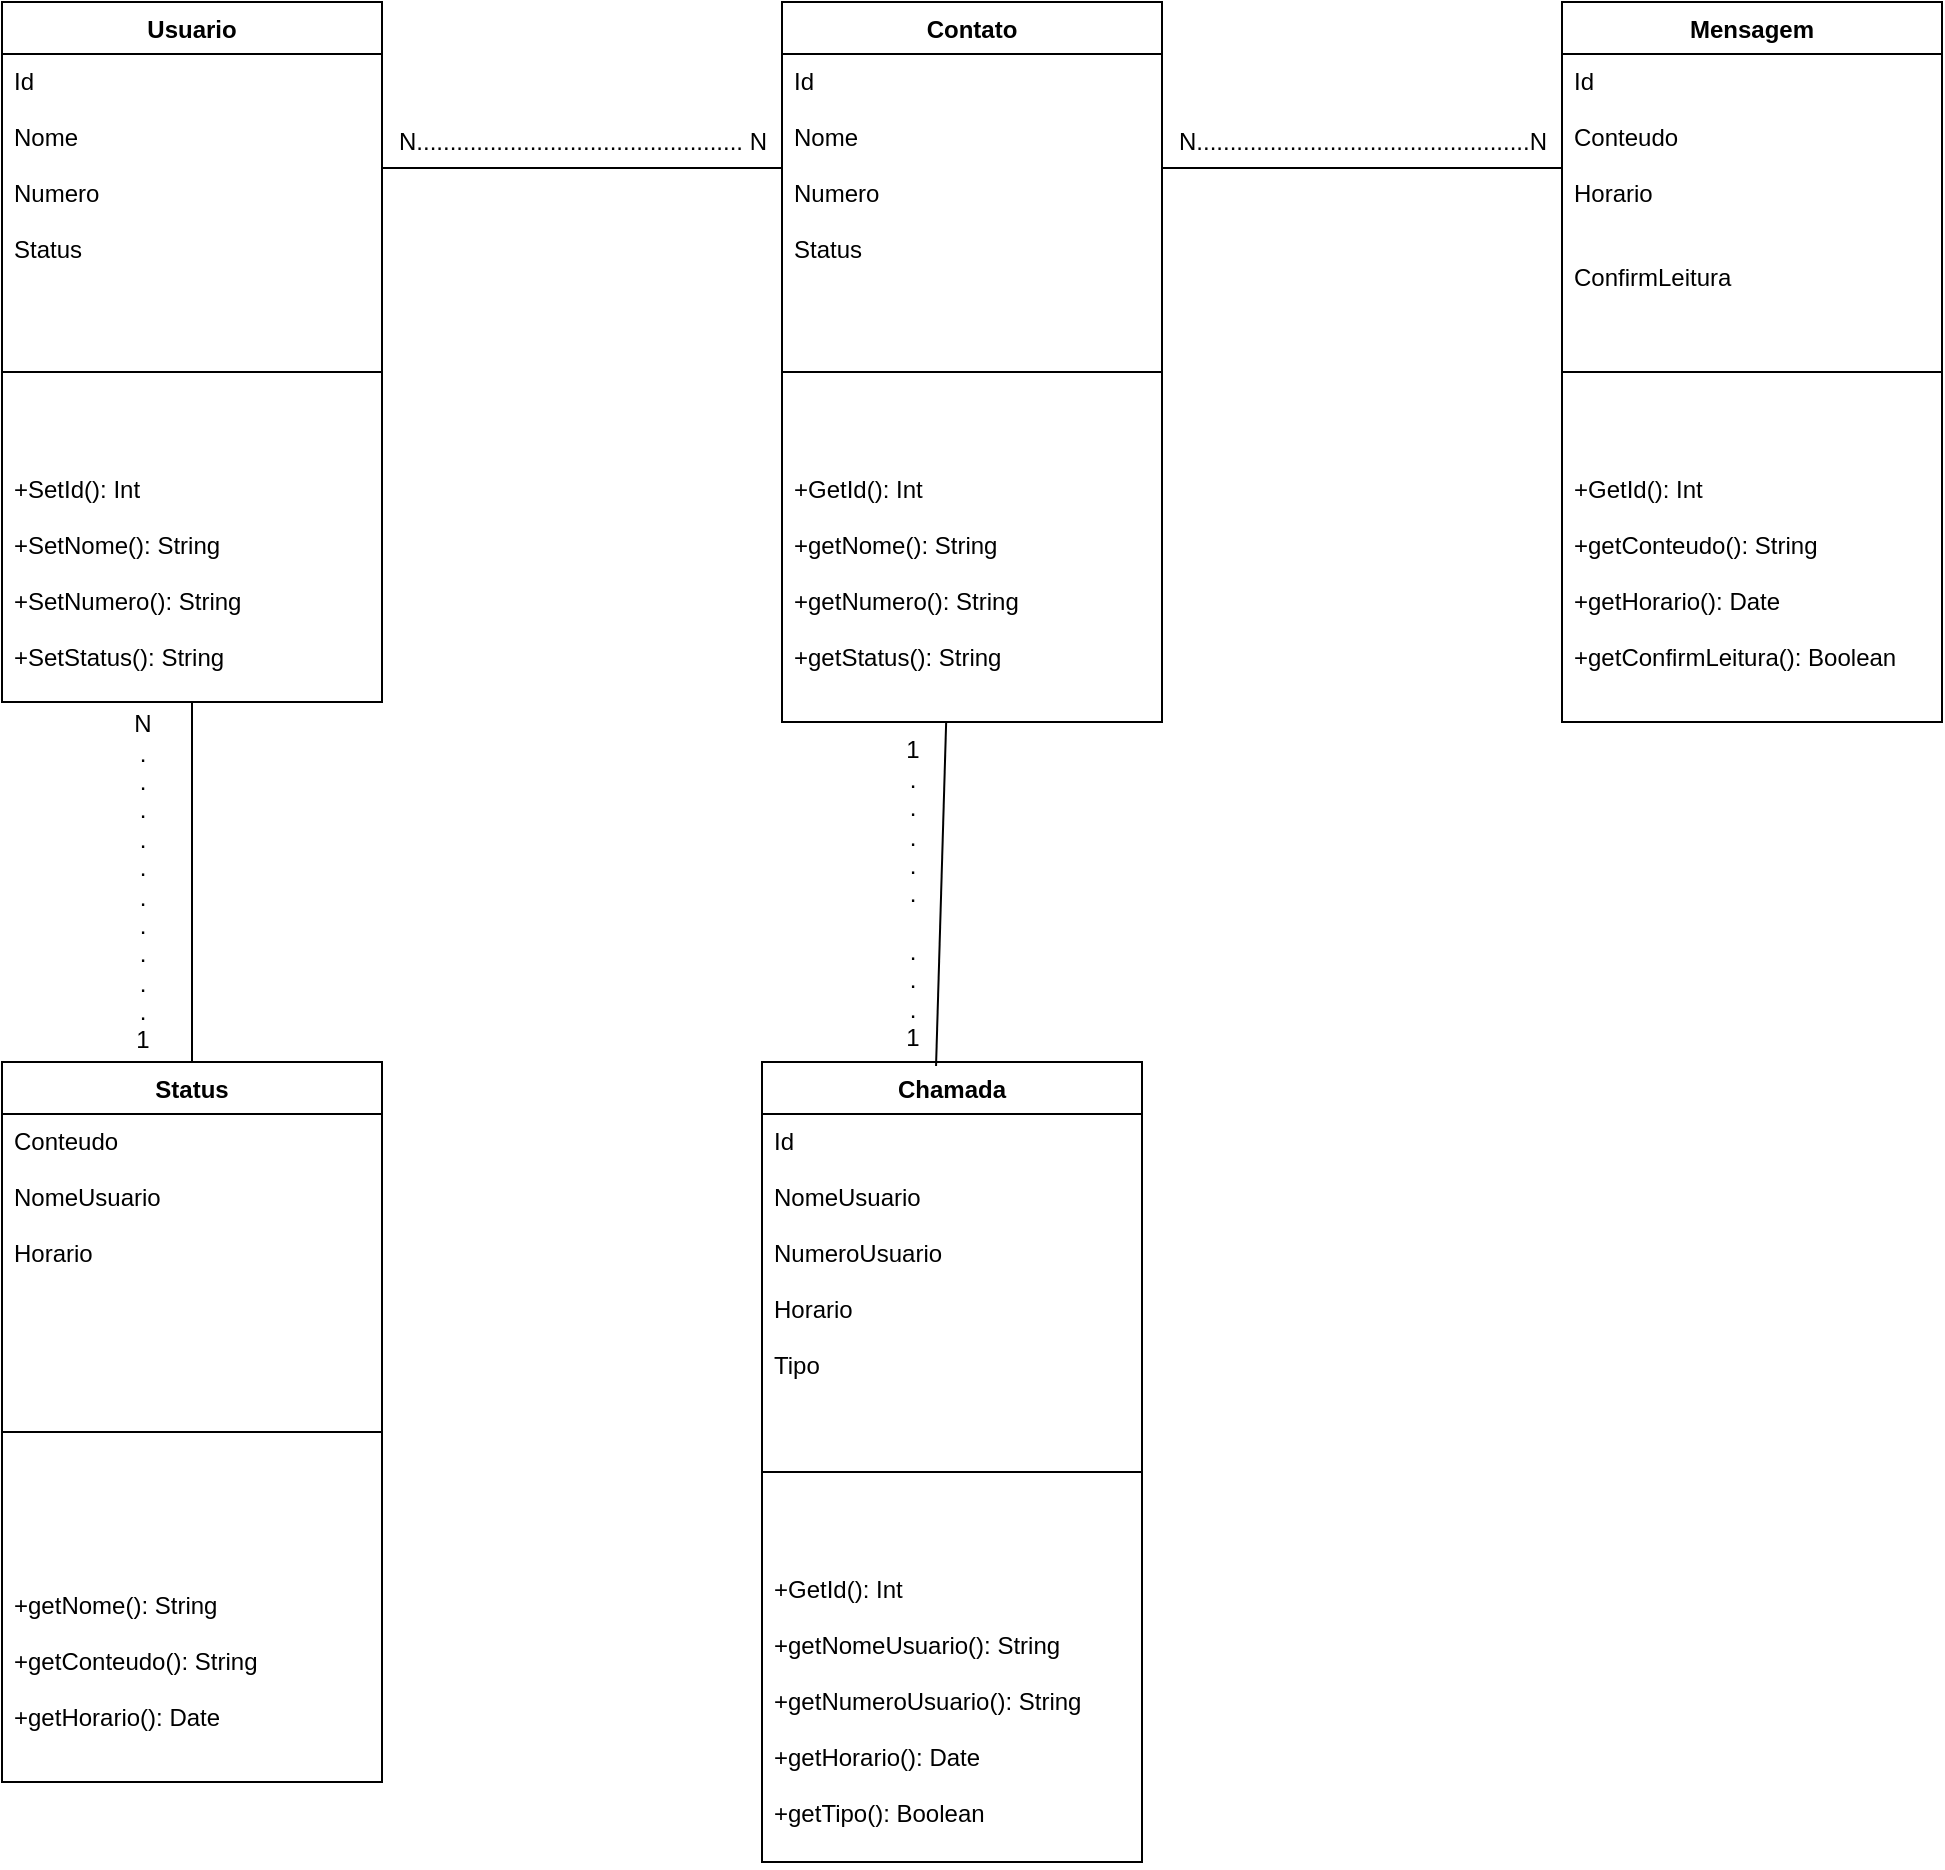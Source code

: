 <mxfile version="10.7.5"><diagram id="69CGCPZ5w23Cru8Tisez" name="Page-1"><mxGraphModel dx="1394" dy="796" grid="1" gridSize="10" guides="1" tooltips="1" connect="1" arrows="1" fold="1" page="1" pageScale="1" pageWidth="1169" pageHeight="1654" math="0" shadow="0"><root><mxCell id="0"/><mxCell id="1" parent="0"/><mxCell id="_OoJD0tyChPEgh5pkMWh-1" value="Usuario" style="swimlane;fontStyle=1;align=center;verticalAlign=top;childLayout=stackLayout;horizontal=1;startSize=26;horizontalStack=0;resizeParent=1;resizeParentMax=0;resizeLast=0;collapsible=1;marginBottom=0;" parent="1" vertex="1"><mxGeometry x="120" y="160" width="190" height="350" as="geometry"/></mxCell><mxCell id="_OoJD0tyChPEgh5pkMWh-2" value="Id&#10;&#10;Nome&#10;&#10;Numero&#10;&#10;Status&#10;" style="text;strokeColor=none;fillColor=none;align=left;verticalAlign=top;spacingLeft=4;spacingRight=4;overflow=hidden;rotatable=0;points=[[0,0.5],[1,0.5]];portConstraint=eastwest;" parent="_OoJD0tyChPEgh5pkMWh-1" vertex="1"><mxGeometry y="26" width="190" height="114" as="geometry"/></mxCell><mxCell id="_OoJD0tyChPEgh5pkMWh-3" value="" style="line;strokeWidth=1;fillColor=none;align=left;verticalAlign=middle;spacingTop=-1;spacingLeft=3;spacingRight=3;rotatable=0;labelPosition=right;points=[];portConstraint=eastwest;" parent="_OoJD0tyChPEgh5pkMWh-1" vertex="1"><mxGeometry y="140" width="190" height="90" as="geometry"/></mxCell><mxCell id="_OoJD0tyChPEgh5pkMWh-4" value="+SetId(): Int&#10;&#10;+SetNome(): String&#10;&#10;+SetNumero(): String&#10;&#10;+SetStatus(): String&#10;&#10;" style="text;strokeColor=none;fillColor=none;align=left;verticalAlign=top;spacingLeft=4;spacingRight=4;overflow=hidden;rotatable=0;points=[[0,0.5],[1,0.5]];portConstraint=eastwest;" parent="_OoJD0tyChPEgh5pkMWh-1" vertex="1"><mxGeometry y="230" width="190" height="120" as="geometry"/></mxCell><mxCell id="_OoJD0tyChPEgh5pkMWh-9" value="Contato" style="swimlane;fontStyle=1;align=center;verticalAlign=top;childLayout=stackLayout;horizontal=1;startSize=26;horizontalStack=0;resizeParent=1;resizeParentMax=0;resizeLast=0;collapsible=1;marginBottom=0;" parent="1" vertex="1"><mxGeometry x="510" y="160" width="190" height="360" as="geometry"/></mxCell><mxCell id="_OoJD0tyChPEgh5pkMWh-10" value="Id&#10;&#10;Nome&#10;&#10;Numero&#10;&#10;Status&#10;" style="text;strokeColor=none;fillColor=none;align=left;verticalAlign=top;spacingLeft=4;spacingRight=4;overflow=hidden;rotatable=0;points=[[0,0.5],[1,0.5]];portConstraint=eastwest;" parent="_OoJD0tyChPEgh5pkMWh-9" vertex="1"><mxGeometry y="26" width="190" height="114" as="geometry"/></mxCell><mxCell id="_OoJD0tyChPEgh5pkMWh-11" value="" style="line;strokeWidth=1;fillColor=none;align=left;verticalAlign=middle;spacingTop=-1;spacingLeft=3;spacingRight=3;rotatable=0;labelPosition=right;points=[];portConstraint=eastwest;" parent="_OoJD0tyChPEgh5pkMWh-9" vertex="1"><mxGeometry y="140" width="190" height="90" as="geometry"/></mxCell><mxCell id="_OoJD0tyChPEgh5pkMWh-12" value="+GetId(): Int&#10;&#10;+getNome(): String&#10;&#10;+getNumero(): String&#10;&#10;+getStatus(): String&#10;&#10;" style="text;strokeColor=none;fillColor=none;align=left;verticalAlign=top;spacingLeft=4;spacingRight=4;overflow=hidden;rotatable=0;points=[[0,0.5],[1,0.5]];portConstraint=eastwest;" parent="_OoJD0tyChPEgh5pkMWh-9" vertex="1"><mxGeometry y="230" width="190" height="130" as="geometry"/></mxCell><mxCell id="_OoJD0tyChPEgh5pkMWh-13" value="Mensagem" style="swimlane;fontStyle=1;align=center;verticalAlign=top;childLayout=stackLayout;horizontal=1;startSize=26;horizontalStack=0;resizeParent=1;resizeParentMax=0;resizeLast=0;collapsible=1;marginBottom=0;" parent="1" vertex="1"><mxGeometry x="900" y="160" width="190" height="360" as="geometry"/></mxCell><mxCell id="_OoJD0tyChPEgh5pkMWh-14" value="Id&#10;&#10;Conteudo&#10;&#10;Horario&#10;&#10;&#10;ConfirmLeitura&#10;" style="text;strokeColor=none;fillColor=none;align=left;verticalAlign=top;spacingLeft=4;spacingRight=4;overflow=hidden;rotatable=0;points=[[0,0.5],[1,0.5]];portConstraint=eastwest;" parent="_OoJD0tyChPEgh5pkMWh-13" vertex="1"><mxGeometry y="26" width="190" height="114" as="geometry"/></mxCell><mxCell id="_OoJD0tyChPEgh5pkMWh-15" value="" style="line;strokeWidth=1;fillColor=none;align=left;verticalAlign=middle;spacingTop=-1;spacingLeft=3;spacingRight=3;rotatable=0;labelPosition=right;points=[];portConstraint=eastwest;" parent="_OoJD0tyChPEgh5pkMWh-13" vertex="1"><mxGeometry y="140" width="190" height="90" as="geometry"/></mxCell><mxCell id="_OoJD0tyChPEgh5pkMWh-16" value="+GetId(): Int&#10;&#10;+getConteudo(): String&#10;&#10;+getHorario(): Date&#10;&#10;+getConfirmLeitura(): Boolean&#10;&#10;" style="text;strokeColor=none;fillColor=none;align=left;verticalAlign=top;spacingLeft=4;spacingRight=4;overflow=hidden;rotatable=0;points=[[0,0.5],[1,0.5]];portConstraint=eastwest;" parent="_OoJD0tyChPEgh5pkMWh-13" vertex="1"><mxGeometry y="230" width="190" height="130" as="geometry"/></mxCell><mxCell id="_OoJD0tyChPEgh5pkMWh-17" value="Status" style="swimlane;fontStyle=1;align=center;verticalAlign=top;childLayout=stackLayout;horizontal=1;startSize=26;horizontalStack=0;resizeParent=1;resizeParentMax=0;resizeLast=0;collapsible=1;marginBottom=0;" parent="1" vertex="1"><mxGeometry x="120" y="690" width="190" height="360" as="geometry"/></mxCell><mxCell id="_OoJD0tyChPEgh5pkMWh-18" value="Conteudo&#10;&#10;NomeUsuario&#10;&#10;Horario" style="text;strokeColor=none;fillColor=none;align=left;verticalAlign=top;spacingLeft=4;spacingRight=4;overflow=hidden;rotatable=0;points=[[0,0.5],[1,0.5]];portConstraint=eastwest;" parent="_OoJD0tyChPEgh5pkMWh-17" vertex="1"><mxGeometry y="26" width="190" height="114" as="geometry"/></mxCell><mxCell id="_OoJD0tyChPEgh5pkMWh-19" value="" style="line;strokeWidth=1;fillColor=none;align=left;verticalAlign=middle;spacingTop=-1;spacingLeft=3;spacingRight=3;rotatable=0;labelPosition=right;points=[];portConstraint=eastwest;" parent="_OoJD0tyChPEgh5pkMWh-17" vertex="1"><mxGeometry y="140" width="190" height="90" as="geometry"/></mxCell><mxCell id="_OoJD0tyChPEgh5pkMWh-20" value="&#10;&#10;+getNome(): String&#10;&#10;+getConteudo(): String&#10;&#10;+getHorario(): Date&#10;&#10;" style="text;strokeColor=none;fillColor=none;align=left;verticalAlign=top;spacingLeft=4;spacingRight=4;overflow=hidden;rotatable=0;points=[[0,0.5],[1,0.5]];portConstraint=eastwest;" parent="_OoJD0tyChPEgh5pkMWh-17" vertex="1"><mxGeometry y="230" width="190" height="130" as="geometry"/></mxCell><mxCell id="_OoJD0tyChPEgh5pkMWh-21" value="Chamada" style="swimlane;fontStyle=1;align=center;verticalAlign=top;childLayout=stackLayout;horizontal=1;startSize=26;horizontalStack=0;resizeParent=1;resizeParentMax=0;resizeLast=0;collapsible=1;marginBottom=0;" parent="1" vertex="1"><mxGeometry x="500" y="690" width="190" height="400" as="geometry"/></mxCell><mxCell id="_OoJD0tyChPEgh5pkMWh-22" value="Id&#10;&#10;NomeUsuario&#10;&#10;NumeroUsuario&#10;&#10;Horario&#10;&#10;Tipo&#10;" style="text;strokeColor=none;fillColor=none;align=left;verticalAlign=top;spacingLeft=4;spacingRight=4;overflow=hidden;rotatable=0;points=[[0,0.5],[1,0.5]];portConstraint=eastwest;" parent="_OoJD0tyChPEgh5pkMWh-21" vertex="1"><mxGeometry y="26" width="190" height="134" as="geometry"/></mxCell><mxCell id="_OoJD0tyChPEgh5pkMWh-23" value="" style="line;strokeWidth=1;fillColor=none;align=left;verticalAlign=middle;spacingTop=-1;spacingLeft=3;spacingRight=3;rotatable=0;labelPosition=right;points=[];portConstraint=eastwest;" parent="_OoJD0tyChPEgh5pkMWh-21" vertex="1"><mxGeometry y="160" width="190" height="90" as="geometry"/></mxCell><mxCell id="_OoJD0tyChPEgh5pkMWh-24" value="+GetId(): Int&#10;&#10;+getNomeUsuario(): String&#10;&#10;+getNumeroUsuario(): String&#10;&#10;+getHorario(): Date&#10;&#10;+getTipo(): Boolean&#10;&#10;" style="text;strokeColor=none;fillColor=none;align=left;verticalAlign=top;spacingLeft=4;spacingRight=4;overflow=hidden;rotatable=0;points=[[0,0.5],[1,0.5]];portConstraint=eastwest;" parent="_OoJD0tyChPEgh5pkMWh-21" vertex="1"><mxGeometry y="250" width="190" height="150" as="geometry"/></mxCell><mxCell id="fjHVzpV0c0Ao6F5Dl7HU-1" value="" style="endArrow=none;html=1;" edge="1" parent="1" source="_OoJD0tyChPEgh5pkMWh-2" target="_OoJD0tyChPEgh5pkMWh-10"><mxGeometry width="50" height="50" relative="1" as="geometry"><mxPoint x="230" y="120" as="sourcePoint"/><mxPoint x="280" y="70" as="targetPoint"/></mxGeometry></mxCell><mxCell id="fjHVzpV0c0Ao6F5Dl7HU-2" value="N................................................. N" style="text;html=1;resizable=0;points=[];align=center;verticalAlign=middle;labelBackgroundColor=#ffffff;rotation=0;" vertex="1" connectable="0" parent="fjHVzpV0c0Ao6F5Dl7HU-1"><mxGeometry x="-0.229" y="-3" relative="1" as="geometry"><mxPoint x="23" y="-16" as="offset"/></mxGeometry></mxCell><mxCell id="fjHVzpV0c0Ao6F5Dl7HU-3" value="" style="endArrow=none;html=1;" edge="1" parent="1" source="_OoJD0tyChPEgh5pkMWh-10" target="_OoJD0tyChPEgh5pkMWh-14"><mxGeometry width="50" height="50" relative="1" as="geometry"><mxPoint x="730" y="300" as="sourcePoint"/><mxPoint x="780" y="250" as="targetPoint"/></mxGeometry></mxCell><mxCell id="fjHVzpV0c0Ao6F5Dl7HU-4" value="N..................................................N" style="text;html=1;resizable=0;points=[];align=center;verticalAlign=middle;labelBackgroundColor=#ffffff;" vertex="1" connectable="0" parent="fjHVzpV0c0Ao6F5Dl7HU-3"><mxGeometry x="-0.17" y="-2" relative="1" as="geometry"><mxPoint x="17" y="-15" as="offset"/></mxGeometry></mxCell><mxCell id="fjHVzpV0c0Ao6F5Dl7HU-5" value="" style="endArrow=none;html=1;" edge="1" parent="1" source="_OoJD0tyChPEgh5pkMWh-17" target="_OoJD0tyChPEgh5pkMWh-4"><mxGeometry width="50" height="50" relative="1" as="geometry"><mxPoint x="220" y="600" as="sourcePoint"/><mxPoint x="270" y="550" as="targetPoint"/></mxGeometry></mxCell><mxCell id="fjHVzpV0c0Ao6F5Dl7HU-6" value="N&lt;br&gt;.&lt;br&gt;.&lt;br&gt;.&lt;br&gt;.&lt;br&gt;.&lt;br&gt;.&lt;br&gt;.&lt;br&gt;.&lt;br&gt;.&lt;br&gt;.&lt;br&gt;1&lt;br&gt;" style="text;html=1;resizable=0;points=[];align=center;verticalAlign=middle;labelBackgroundColor=#ffffff;" vertex="1" connectable="0" parent="fjHVzpV0c0Ao6F5Dl7HU-5"><mxGeometry x="0.178" y="-2" relative="1" as="geometry"><mxPoint x="-27" y="16" as="offset"/></mxGeometry></mxCell><mxCell id="fjHVzpV0c0Ao6F5Dl7HU-7" value="" style="endArrow=none;html=1;entryX=0.458;entryY=0.005;entryDx=0;entryDy=0;entryPerimeter=0;exitX=0.432;exitY=1;exitDx=0;exitDy=0;exitPerimeter=0;" edge="1" parent="1" source="_OoJD0tyChPEgh5pkMWh-12" target="_OoJD0tyChPEgh5pkMWh-21"><mxGeometry width="50" height="50" relative="1" as="geometry"><mxPoint x="580" y="510" as="sourcePoint"/><mxPoint x="470" y="570" as="targetPoint"/></mxGeometry></mxCell><mxCell id="fjHVzpV0c0Ao6F5Dl7HU-8" value="1&lt;br&gt;.&lt;br&gt;.&lt;br&gt;.&lt;br&gt;.&lt;br&gt;.&lt;br&gt;&lt;br&gt;.&lt;br&gt;.&lt;br&gt;.&lt;br&gt;1&lt;br&gt;" style="text;html=1;resizable=0;points=[];align=center;verticalAlign=middle;labelBackgroundColor=#ffffff;rotation=0;" vertex="1" connectable="0" parent="fjHVzpV0c0Ao6F5Dl7HU-7"><mxGeometry x="-0.164" y="-2" relative="1" as="geometry"><mxPoint x="-13.5" y="13.5" as="offset"/></mxGeometry></mxCell></root></mxGraphModel></diagram></mxfile>